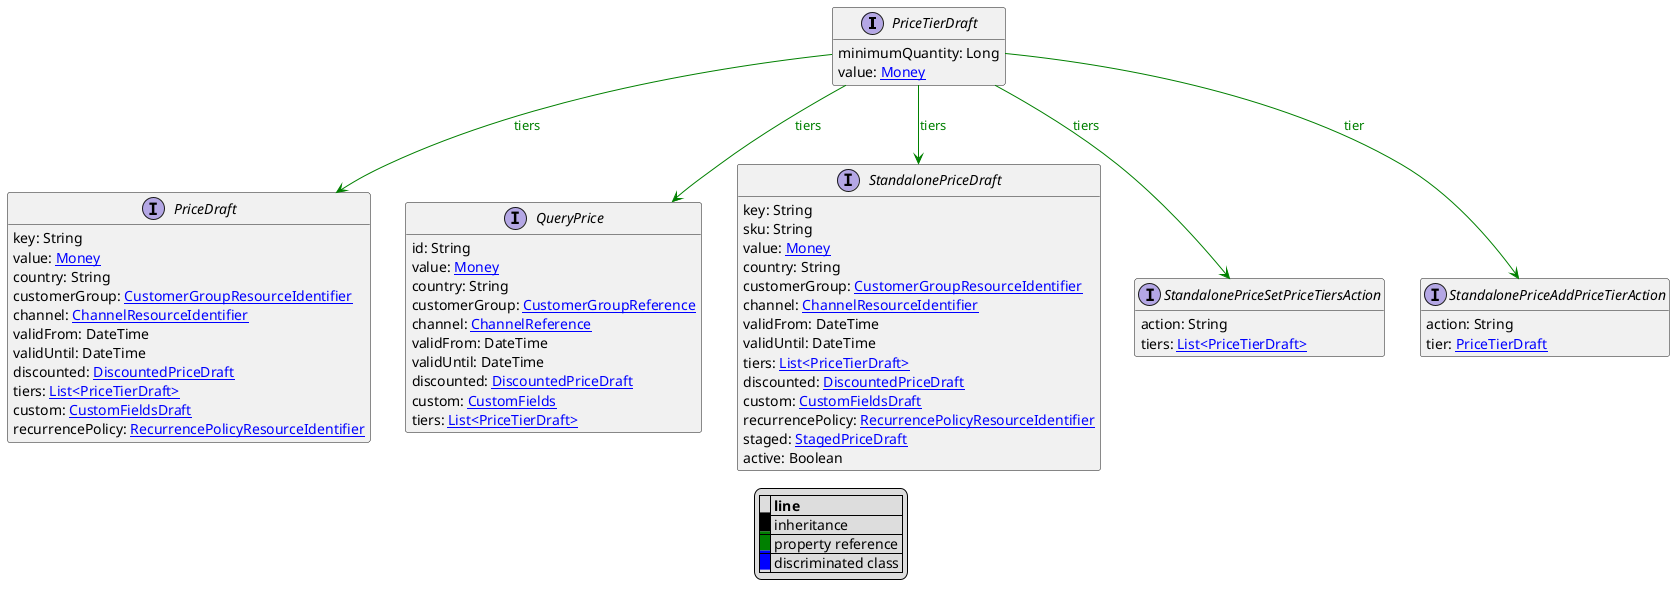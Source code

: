 @startuml

hide empty fields
hide empty methods
legend
|= |= line |
|<back:black>   </back>| inheritance |
|<back:green>   </back>| property reference |
|<back:blue>   </back>| discriminated class |
endlegend
interface PriceTierDraft [[PriceTierDraft.svg]]  {
    minimumQuantity: Long
    value: [[Money.svg Money]]
}



interface PriceDraft [[PriceDraft.svg]]  {
    key: String
    value: [[Money.svg Money]]
    country: String
    customerGroup: [[CustomerGroupResourceIdentifier.svg CustomerGroupResourceIdentifier]]
    channel: [[ChannelResourceIdentifier.svg ChannelResourceIdentifier]]
    validFrom: DateTime
    validUntil: DateTime
    discounted: [[DiscountedPriceDraft.svg DiscountedPriceDraft]]
    tiers: [[PriceTierDraft.svg List<PriceTierDraft>]]
    custom: [[CustomFieldsDraft.svg CustomFieldsDraft]]
    recurrencePolicy: [[RecurrencePolicyResourceIdentifier.svg RecurrencePolicyResourceIdentifier]]
}
interface QueryPrice [[QueryPrice.svg]]  {
    id: String
    value: [[Money.svg Money]]
    country: String
    customerGroup: [[CustomerGroupReference.svg CustomerGroupReference]]
    channel: [[ChannelReference.svg ChannelReference]]
    validFrom: DateTime
    validUntil: DateTime
    discounted: [[DiscountedPriceDraft.svg DiscountedPriceDraft]]
    custom: [[CustomFields.svg CustomFields]]
    tiers: [[PriceTierDraft.svg List<PriceTierDraft>]]
}
interface StandalonePriceDraft [[StandalonePriceDraft.svg]]  {
    key: String
    sku: String
    value: [[Money.svg Money]]
    country: String
    customerGroup: [[CustomerGroupResourceIdentifier.svg CustomerGroupResourceIdentifier]]
    channel: [[ChannelResourceIdentifier.svg ChannelResourceIdentifier]]
    validFrom: DateTime
    validUntil: DateTime
    tiers: [[PriceTierDraft.svg List<PriceTierDraft>]]
    discounted: [[DiscountedPriceDraft.svg DiscountedPriceDraft]]
    custom: [[CustomFieldsDraft.svg CustomFieldsDraft]]
    recurrencePolicy: [[RecurrencePolicyResourceIdentifier.svg RecurrencePolicyResourceIdentifier]]
    staged: [[StagedPriceDraft.svg StagedPriceDraft]]
    active: Boolean
}
interface StandalonePriceSetPriceTiersAction [[StandalonePriceSetPriceTiersAction.svg]]  {
    action: String
    tiers: [[PriceTierDraft.svg List<PriceTierDraft>]]
}
interface StandalonePriceAddPriceTierAction [[StandalonePriceAddPriceTierAction.svg]]  {
    action: String
    tier: [[PriceTierDraft.svg PriceTierDraft]]
}

PriceTierDraft --> PriceDraft #green;text:green : "tiers"
PriceTierDraft --> QueryPrice #green;text:green : "tiers"
PriceTierDraft --> StandalonePriceDraft #green;text:green : "tiers"
PriceTierDraft --> StandalonePriceSetPriceTiersAction #green;text:green : "tiers"
PriceTierDraft --> StandalonePriceAddPriceTierAction #green;text:green : "tier"
@enduml
